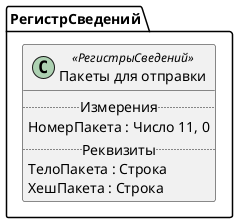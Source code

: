 ﻿@startuml ПакетыДляОтправки
'!include templates.wsd
'..\include templates.wsd
class РегистрСведений.ПакетыДляОтправки as "Пакеты для отправки" <<РегистрыСведений>>
{
..Измерения..
НомерПакета : Число 11, 0
..Реквизиты..
ТелоПакета : Строка
ХешПакета : Строка
}
@enduml

